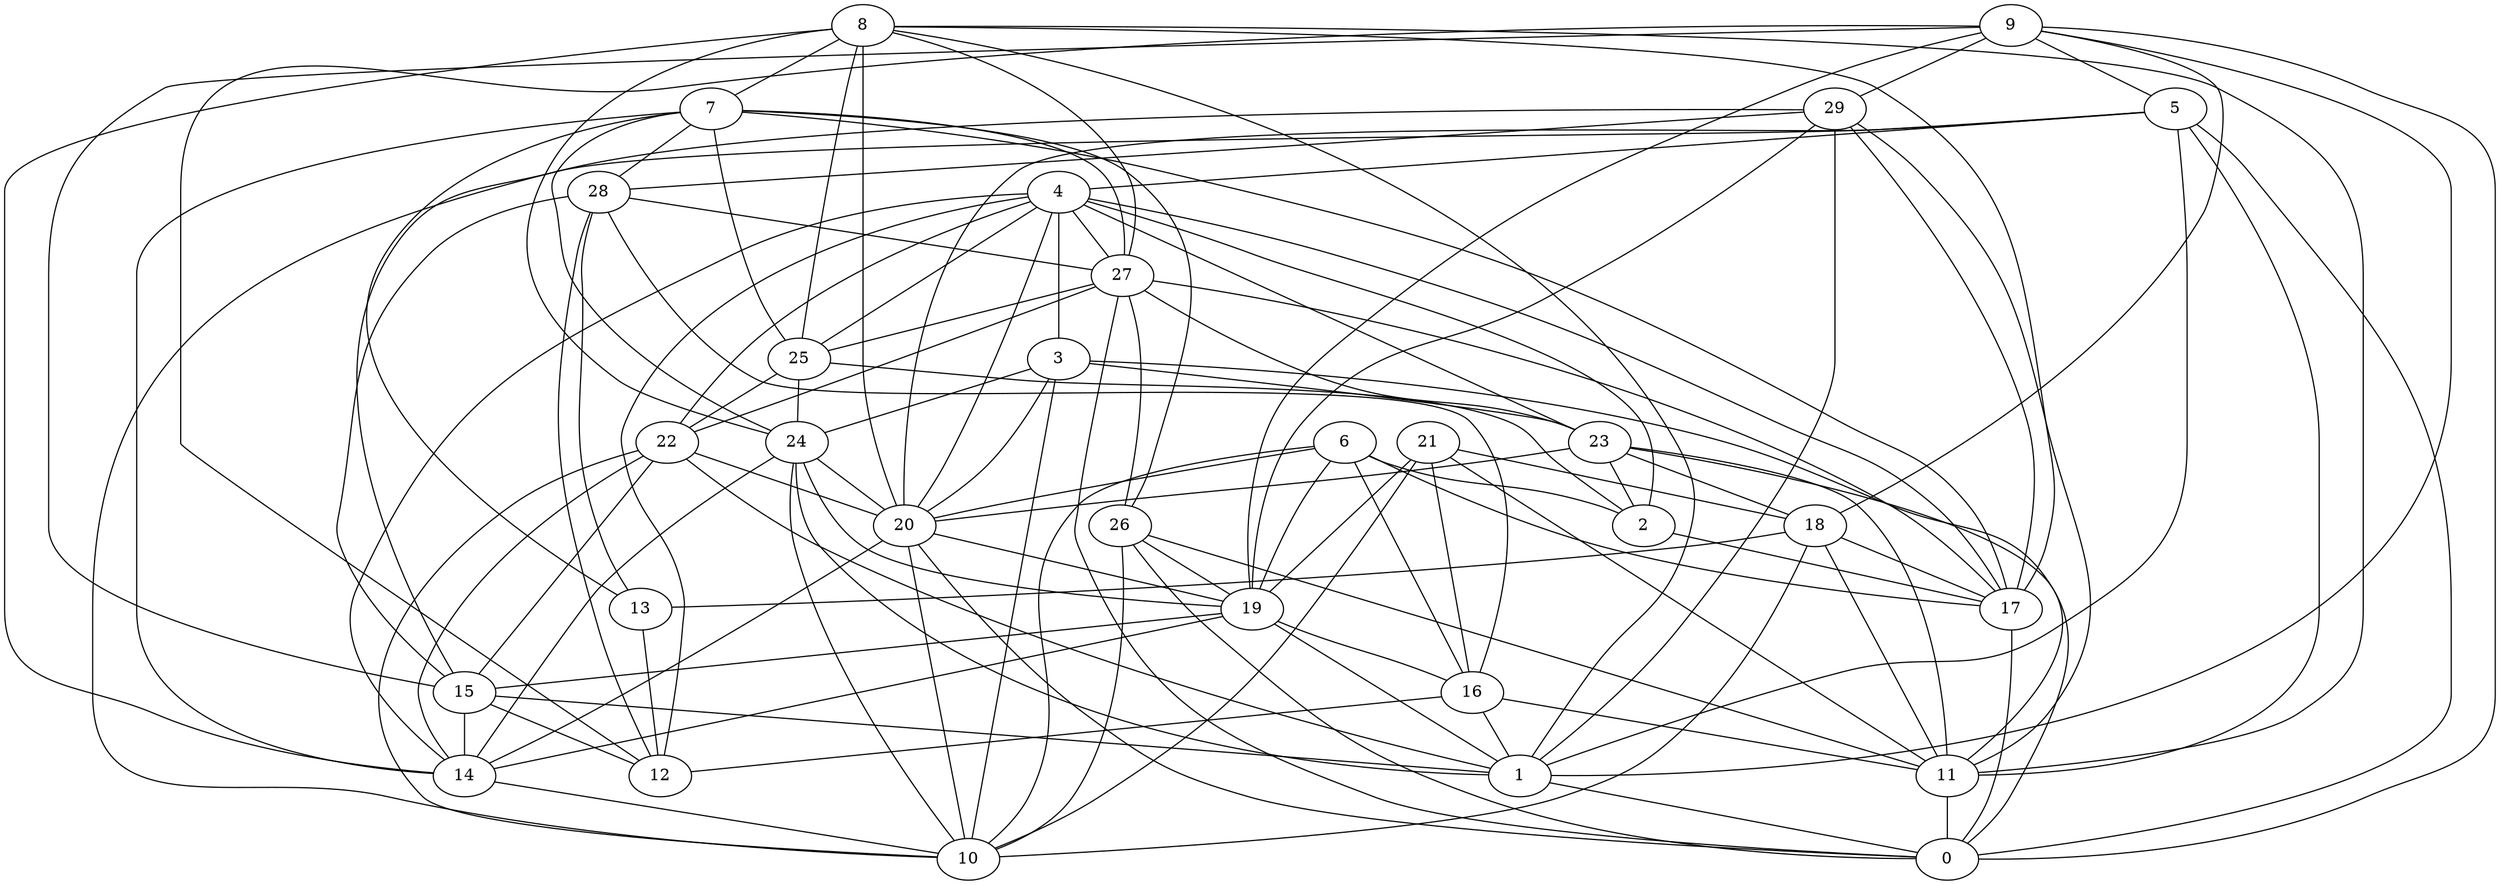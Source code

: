 digraph GG_graph {

subgraph G_graph {
edge [color = black]
"15" -> "12" [dir = none]
"15" -> "14" [dir = none]
"29" -> "19" [dir = none]
"19" -> "14" [dir = none]
"28" -> "13" [dir = none]
"20" -> "14" [dir = none]
"14" -> "10" [dir = none]
"7" -> "26" [dir = none]
"7" -> "14" [dir = none]
"6" -> "20" [dir = none]
"3" -> "24" [dir = none]
"3" -> "10" [dir = none]
"16" -> "11" [dir = none]
"18" -> "13" [dir = none]
"18" -> "17" [dir = none]
"18" -> "10" [dir = none]
"18" -> "11" [dir = none]
"24" -> "1" [dir = none]
"22" -> "10" [dir = none]
"9" -> "1" [dir = none]
"8" -> "27" [dir = none]
"8" -> "11" [dir = none]
"21" -> "18" [dir = none]
"23" -> "2" [dir = none]
"23" -> "0" [dir = none]
"23" -> "20" [dir = none]
"4" -> "22" [dir = none]
"25" -> "24" [dir = none]
"5" -> "11" [dir = none]
"21" -> "11" [dir = none]
"8" -> "14" [dir = none]
"27" -> "17" [dir = none]
"24" -> "10" [dir = none]
"9" -> "12" [dir = none]
"28" -> "27" [dir = none]
"7" -> "24" [dir = none]
"7" -> "25" [dir = none]
"4" -> "17" [dir = none]
"5" -> "0" [dir = none]
"19" -> "16" [dir = none]
"7" -> "27" [dir = none]
"9" -> "5" [dir = none]
"11" -> "0" [dir = none]
"4" -> "20" [dir = none]
"7" -> "17" [dir = none]
"7" -> "28" [dir = none]
"4" -> "2" [dir = none]
"6" -> "10" [dir = none]
"8" -> "17" [dir = none]
"3" -> "23" [dir = none]
"6" -> "17" [dir = none]
"6" -> "2" [dir = none]
"29" -> "11" [dir = none]
"24" -> "14" [dir = none]
"3" -> "20" [dir = none]
"5" -> "10" [dir = none]
"9" -> "15" [dir = none]
"29" -> "28" [dir = none]
"8" -> "7" [dir = none]
"4" -> "14" [dir = none]
"26" -> "19" [dir = none]
"25" -> "22" [dir = none]
"9" -> "29" [dir = none]
"5" -> "4" [dir = none]
"24" -> "19" [dir = none]
"28" -> "16" [dir = none]
"29" -> "1" [dir = none]
"16" -> "12" [dir = none]
"23" -> "18" [dir = none]
"26" -> "10" [dir = none]
"16" -> "1" [dir = none]
"8" -> "25" [dir = none]
"1" -> "0" [dir = none]
"27" -> "25" [dir = none]
"29" -> "17" [dir = none]
"5" -> "1" [dir = none]
"20" -> "0" [dir = none]
"26" -> "0" [dir = none]
"24" -> "20" [dir = none]
"17" -> "0" [dir = none]
"8" -> "24" [dir = none]
"20" -> "10" [dir = none]
"19" -> "15" [dir = none]
"4" -> "23" [dir = none]
"19" -> "1" [dir = none]
"6" -> "19" [dir = none]
"20" -> "19" [dir = none]
"29" -> "15" [dir = none]
"27" -> "26" [dir = none]
"4" -> "3" [dir = none]
"4" -> "25" [dir = none]
"9" -> "18" [dir = none]
"8" -> "1" [dir = none]
"21" -> "16" [dir = none]
"3" -> "11" [dir = none]
"9" -> "19" [dir = none]
"21" -> "10" [dir = none]
"13" -> "12" [dir = none]
"22" -> "15" [dir = none]
"28" -> "12" [dir = none]
"27" -> "0" [dir = none]
"25" -> "2" [dir = none]
"9" -> "0" [dir = none]
"26" -> "11" [dir = none]
"21" -> "19" [dir = none]
"22" -> "14" [dir = none]
"6" -> "16" [dir = none]
"4" -> "12" [dir = none]
"27" -> "22" [dir = none]
"28" -> "15" [dir = none]
"8" -> "20" [dir = none]
"7" -> "13" [dir = none]
"2" -> "17" [dir = none]
"5" -> "20" [dir = none]
"4" -> "27" [dir = none]
"22" -> "1" [dir = none]
"15" -> "1" [dir = none]
"22" -> "20" [dir = none]
"27" -> "23" [dir = none]
"23" -> "11" [dir = none]
}

}
